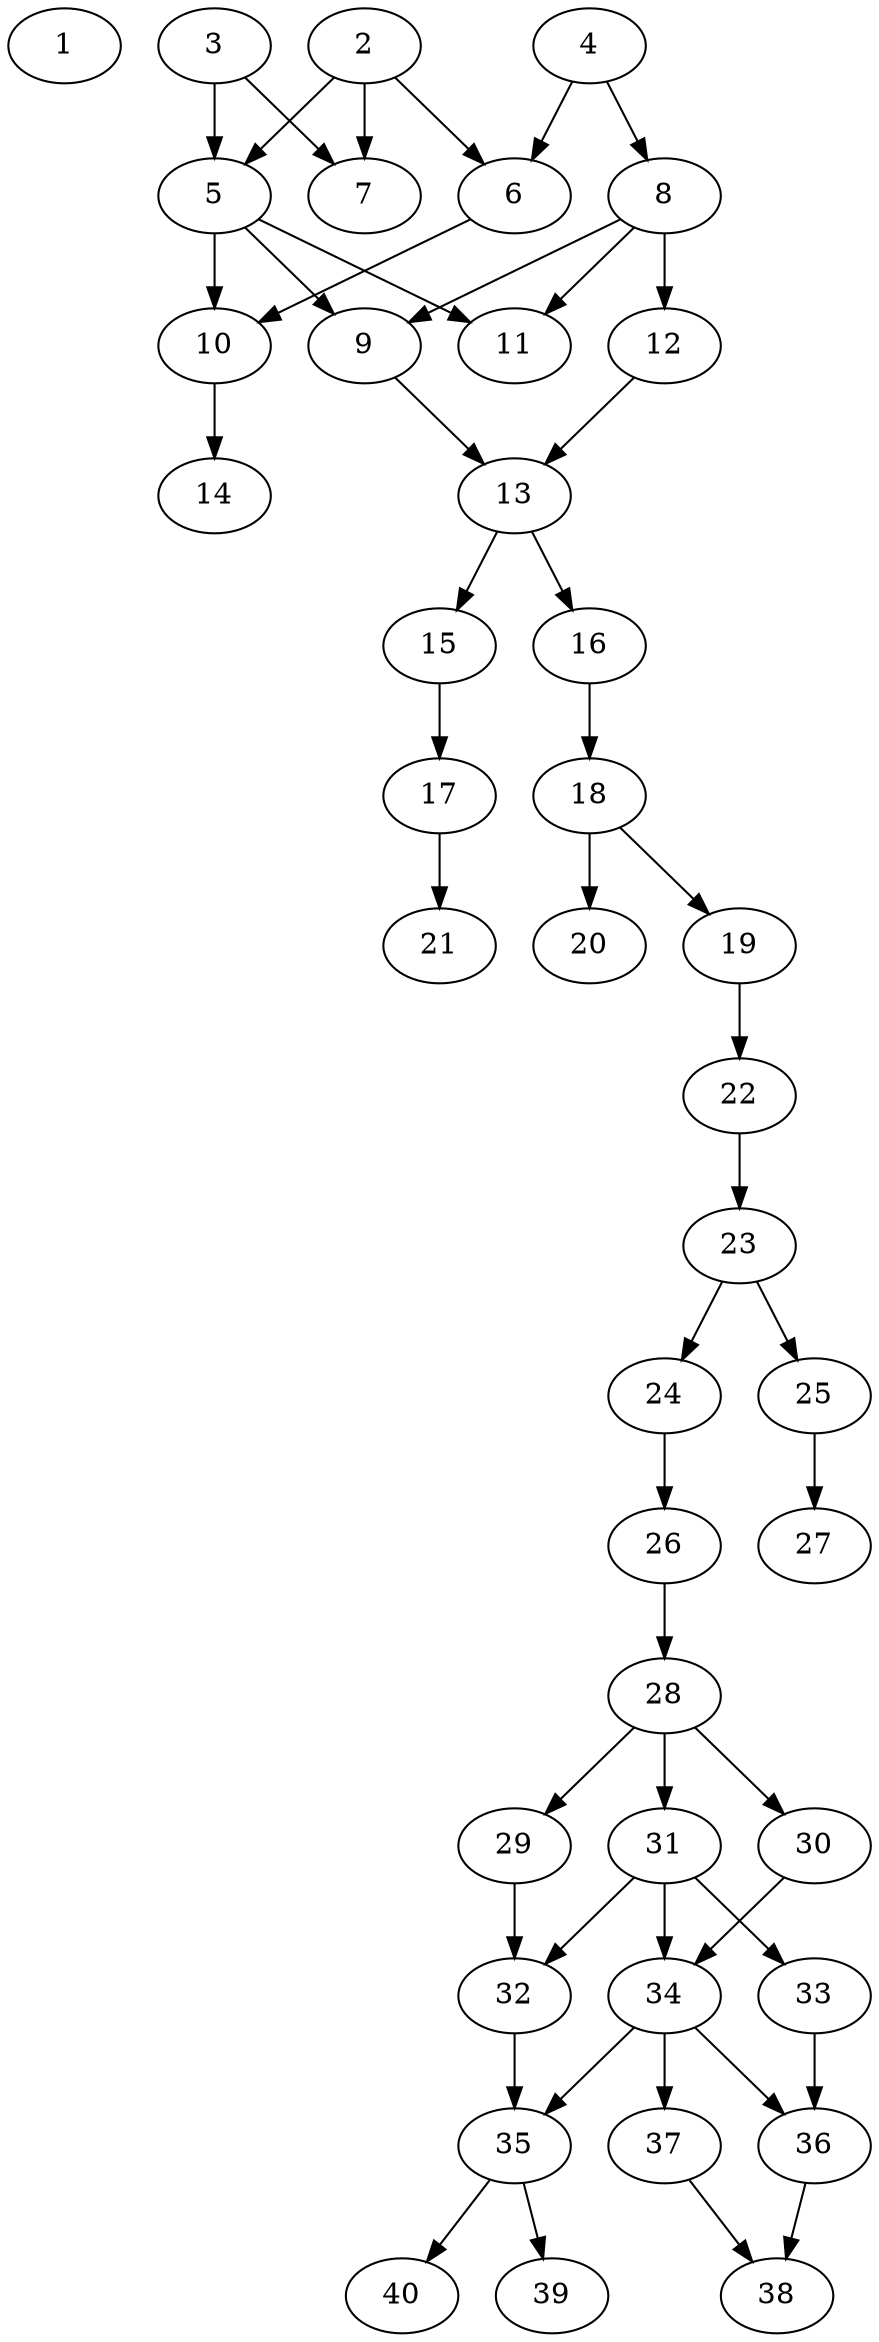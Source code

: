 // DAG automatically generated by daggen at Thu Oct  3 14:06:49 2019
// ./daggen --dot -n 40 --ccr 0.3 --fat 0.3 --regular 0.5 --density 0.5 --mindata 5242880 --maxdata 52428800 
digraph G {
  1 [size="64320853", alpha="0.12", expect_size="19296256"] 
  2 [size="30617600", alpha="0.06", expect_size="9185280"] 
  2 -> 5 [size ="9185280"]
  2 -> 6 [size ="9185280"]
  2 -> 7 [size ="9185280"]
  3 [size="164799147", alpha="0.15", expect_size="49439744"] 
  3 -> 5 [size ="49439744"]
  3 -> 7 [size ="49439744"]
  4 [size="65307307", alpha="0.09", expect_size="19592192"] 
  4 -> 6 [size ="19592192"]
  4 -> 8 [size ="19592192"]
  5 [size="82903040", alpha="0.17", expect_size="24870912"] 
  5 -> 9 [size ="24870912"]
  5 -> 10 [size ="24870912"]
  5 -> 11 [size ="24870912"]
  6 [size="63887360", alpha="0.15", expect_size="19166208"] 
  6 -> 10 [size ="19166208"]
  7 [size="110318933", alpha="0.20", expect_size="33095680"] 
  8 [size="56872960", alpha="0.01", expect_size="17061888"] 
  8 -> 9 [size ="17061888"]
  8 -> 11 [size ="17061888"]
  8 -> 12 [size ="17061888"]
  9 [size="114995200", alpha="0.02", expect_size="34498560"] 
  9 -> 13 [size ="34498560"]
  10 [size="37591040", alpha="0.14", expect_size="11277312"] 
  10 -> 14 [size ="11277312"]
  11 [size="32020480", alpha="0.17", expect_size="9606144"] 
  12 [size="122525013", alpha="0.12", expect_size="36757504"] 
  12 -> 13 [size ="36757504"]
  13 [size="170065920", alpha="0.15", expect_size="51019776"] 
  13 -> 15 [size ="51019776"]
  13 -> 16 [size ="51019776"]
  14 [size="133160960", alpha="0.15", expect_size="39948288"] 
  15 [size="50582187", alpha="0.04", expect_size="15174656"] 
  15 -> 17 [size ="15174656"]
  16 [size="24989013", alpha="0.12", expect_size="7496704"] 
  16 -> 18 [size ="7496704"]
  17 [size="141902507", alpha="0.09", expect_size="42570752"] 
  17 -> 21 [size ="42570752"]
  18 [size="138007893", alpha="0.08", expect_size="41402368"] 
  18 -> 19 [size ="41402368"]
  18 -> 20 [size ="41402368"]
  19 [size="142233600", alpha="0.11", expect_size="42670080"] 
  19 -> 22 [size ="42670080"]
  20 [size="157224960", alpha="0.06", expect_size="47167488"] 
  21 [size="111930027", alpha="0.07", expect_size="33579008"] 
  22 [size="85005653", alpha="0.09", expect_size="25501696"] 
  22 -> 23 [size ="25501696"]
  23 [size="25815040", alpha="0.11", expect_size="7744512"] 
  23 -> 24 [size ="7744512"]
  23 -> 25 [size ="7744512"]
  24 [size="145500160", alpha="0.18", expect_size="43650048"] 
  24 -> 26 [size ="43650048"]
  25 [size="102707200", alpha="0.14", expect_size="30812160"] 
  25 -> 27 [size ="30812160"]
  26 [size="137567573", alpha="0.16", expect_size="41270272"] 
  26 -> 28 [size ="41270272"]
  27 [size="73321813", alpha="0.09", expect_size="21996544"] 
  28 [size="141765973", alpha="0.08", expect_size="42529792"] 
  28 -> 29 [size ="42529792"]
  28 -> 30 [size ="42529792"]
  28 -> 31 [size ="42529792"]
  29 [size="45922987", alpha="0.18", expect_size="13776896"] 
  29 -> 32 [size ="13776896"]
  30 [size="129262933", alpha="0.12", expect_size="38778880"] 
  30 -> 34 [size ="38778880"]
  31 [size="173438293", alpha="0.07", expect_size="52031488"] 
  31 -> 32 [size ="52031488"]
  31 -> 33 [size ="52031488"]
  31 -> 34 [size ="52031488"]
  32 [size="68000427", alpha="0.16", expect_size="20400128"] 
  32 -> 35 [size ="20400128"]
  33 [size="140673707", alpha="0.04", expect_size="42202112"] 
  33 -> 36 [size ="42202112"]
  34 [size="66918400", alpha="0.07", expect_size="20075520"] 
  34 -> 35 [size ="20075520"]
  34 -> 36 [size ="20075520"]
  34 -> 37 [size ="20075520"]
  35 [size="51851947", alpha="0.14", expect_size="15555584"] 
  35 -> 39 [size ="15555584"]
  35 -> 40 [size ="15555584"]
  36 [size="160904533", alpha="0.02", expect_size="48271360"] 
  36 -> 38 [size ="48271360"]
  37 [size="125914453", alpha="0.05", expect_size="37774336"] 
  37 -> 38 [size ="37774336"]
  38 [size="39727787", alpha="0.05", expect_size="11918336"] 
  39 [size="99031040", alpha="0.19", expect_size="29709312"] 
  40 [size="86763520", alpha="0.12", expect_size="26029056"] 
}
